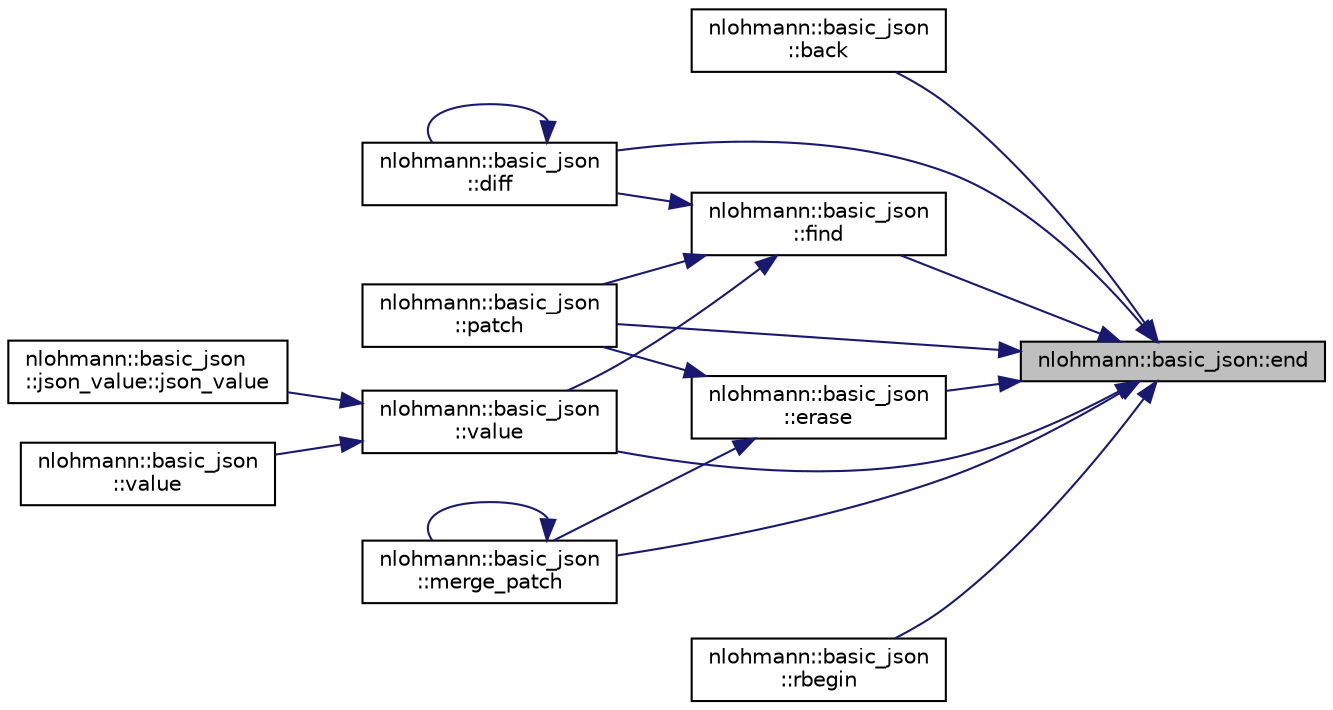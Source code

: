 digraph "nlohmann::basic_json::end"
{
 // LATEX_PDF_SIZE
  edge [fontname="Helvetica",fontsize="10",labelfontname="Helvetica",labelfontsize="10"];
  node [fontname="Helvetica",fontsize="10",shape=record];
  rankdir="RL";
  Node1 [label="nlohmann::basic_json::end",height=0.2,width=0.4,color="black", fillcolor="grey75", style="filled", fontcolor="black",tooltip="returns an iterator to one past the last element"];
  Node1 -> Node2 [dir="back",color="midnightblue",fontsize="10",style="solid",fontname="Helvetica"];
  Node2 [label="nlohmann::basic_json\l::back",height=0.2,width=0.4,color="black", fillcolor="white", style="filled",URL="$classnlohmann_1_1basic__json.html#a30914ad0767ccdc3633f88a906ed7dfa",tooltip="access the last element"];
  Node1 -> Node3 [dir="back",color="midnightblue",fontsize="10",style="solid",fontname="Helvetica"];
  Node3 [label="nlohmann::basic_json\l::diff",height=0.2,width=0.4,color="black", fillcolor="white", style="filled",URL="$classnlohmann_1_1basic__json.html#a1c1f21327df91a4dd6c5f5a107240385",tooltip="creates a diff as a JSON patch"];
  Node3 -> Node3 [dir="back",color="midnightblue",fontsize="10",style="solid",fontname="Helvetica"];
  Node1 -> Node4 [dir="back",color="midnightblue",fontsize="10",style="solid",fontname="Helvetica"];
  Node4 [label="nlohmann::basic_json\l::erase",height=0.2,width=0.4,color="black", fillcolor="white", style="filled",URL="$classnlohmann_1_1basic__json.html#a494632b69bbe1d0153d3bedad0901b8e",tooltip="remove element given an iterator"];
  Node4 -> Node5 [dir="back",color="midnightblue",fontsize="10",style="solid",fontname="Helvetica"];
  Node5 [label="nlohmann::basic_json\l::merge_patch",height=0.2,width=0.4,color="black", fillcolor="white", style="filled",URL="$classnlohmann_1_1basic__json.html#a844a77cb154752d12118f10af26d54cb",tooltip="applies a JSON Merge Patch"];
  Node5 -> Node5 [dir="back",color="midnightblue",fontsize="10",style="solid",fontname="Helvetica"];
  Node4 -> Node6 [dir="back",color="midnightblue",fontsize="10",style="solid",fontname="Helvetica"];
  Node6 [label="nlohmann::basic_json\l::patch",height=0.2,width=0.4,color="black", fillcolor="white", style="filled",URL="$classnlohmann_1_1basic__json.html#adcc786998f220a5b3083ee8a37c4553e",tooltip="applies a JSON patch"];
  Node1 -> Node7 [dir="back",color="midnightblue",fontsize="10",style="solid",fontname="Helvetica"];
  Node7 [label="nlohmann::basic_json\l::find",height=0.2,width=0.4,color="black", fillcolor="white", style="filled",URL="$classnlohmann_1_1basic__json.html#acdf9b3aab82dcf443dd91ca5ec06b80c",tooltip="find an element in a JSON object"];
  Node7 -> Node3 [dir="back",color="midnightblue",fontsize="10",style="solid",fontname="Helvetica"];
  Node7 -> Node6 [dir="back",color="midnightblue",fontsize="10",style="solid",fontname="Helvetica"];
  Node7 -> Node8 [dir="back",color="midnightblue",fontsize="10",style="solid",fontname="Helvetica"];
  Node8 [label="nlohmann::basic_json\l::value",height=0.2,width=0.4,color="black", fillcolor="white", style="filled",URL="$classnlohmann_1_1basic__json.html#a11641b35219676b225d9bd15c7677659",tooltip="access specified object element with default value"];
  Node8 -> Node9 [dir="back",color="midnightblue",fontsize="10",style="solid",fontname="Helvetica"];
  Node9 [label="nlohmann::basic_json\l::json_value::json_value",height=0.2,width=0.4,color="black", fillcolor="white", style="filled",URL="$unionnlohmann_1_1basic__json_1_1json__value.html#ad7f122fa9bfc5aa4d9b65a3059892146",tooltip="constructor for strings"];
  Node8 -> Node10 [dir="back",color="midnightblue",fontsize="10",style="solid",fontname="Helvetica"];
  Node10 [label="nlohmann::basic_json\l::value",height=0.2,width=0.4,color="black", fillcolor="white", style="filled",URL="$classnlohmann_1_1basic__json.html#adcfdefe95d5c2471a5c97e911d46ee88",tooltip="overload for a default value of type const char*"];
  Node1 -> Node5 [dir="back",color="midnightblue",fontsize="10",style="solid",fontname="Helvetica"];
  Node1 -> Node6 [dir="back",color="midnightblue",fontsize="10",style="solid",fontname="Helvetica"];
  Node1 -> Node11 [dir="back",color="midnightblue",fontsize="10",style="solid",fontname="Helvetica"];
  Node11 [label="nlohmann::basic_json\l::rbegin",height=0.2,width=0.4,color="black", fillcolor="white", style="filled",URL="$classnlohmann_1_1basic__json.html#aff8e38cd973bc94557fa8d36433c0e4c",tooltip="returns an iterator to the reverse-beginning"];
  Node1 -> Node8 [dir="back",color="midnightblue",fontsize="10",style="solid",fontname="Helvetica"];
}
